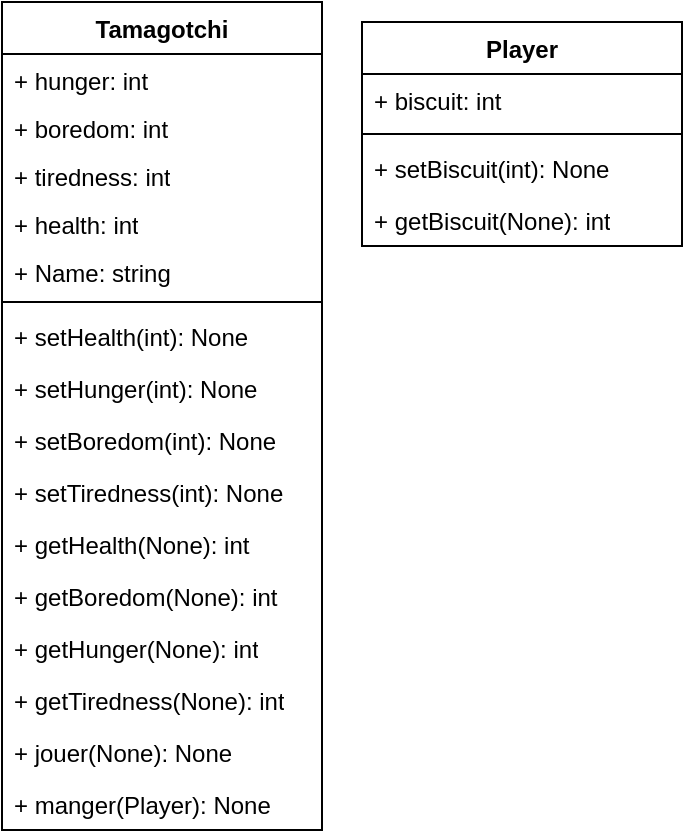 <mxfile version="22.1.17" type="device">
  <diagram name="Page-1" id="WCSzIXKTx7gPJ3h6ug22">
    <mxGraphModel dx="957" dy="514" grid="1" gridSize="10" guides="1" tooltips="1" connect="1" arrows="1" fold="1" page="1" pageScale="1" pageWidth="827" pageHeight="1169" math="0" shadow="0">
      <root>
        <mxCell id="0" />
        <mxCell id="1" parent="0" />
        <mxCell id="0InRnnz6f395V4rvpxKN-1" value="Tamagotchi" style="swimlane;fontStyle=1;align=center;verticalAlign=top;childLayout=stackLayout;horizontal=1;startSize=26;horizontalStack=0;resizeParent=1;resizeParentMax=0;resizeLast=0;collapsible=1;marginBottom=0;whiteSpace=wrap;html=1;" vertex="1" parent="1">
          <mxGeometry x="290" y="70" width="160" height="414" as="geometry">
            <mxRectangle x="290" y="70" width="110" height="30" as="alternateBounds" />
          </mxGeometry>
        </mxCell>
        <mxCell id="0InRnnz6f395V4rvpxKN-2" value="+ hunger: int" style="text;strokeColor=none;fillColor=none;align=left;verticalAlign=top;spacingLeft=4;spacingRight=4;overflow=hidden;rotatable=0;points=[[0,0.5],[1,0.5]];portConstraint=eastwest;whiteSpace=wrap;html=1;" vertex="1" parent="0InRnnz6f395V4rvpxKN-1">
          <mxGeometry y="26" width="160" height="24" as="geometry" />
        </mxCell>
        <mxCell id="0InRnnz6f395V4rvpxKN-6" value="+ boredom: int" style="text;strokeColor=none;fillColor=none;align=left;verticalAlign=top;spacingLeft=4;spacingRight=4;overflow=hidden;rotatable=0;points=[[0,0.5],[1,0.5]];portConstraint=eastwest;whiteSpace=wrap;html=1;" vertex="1" parent="0InRnnz6f395V4rvpxKN-1">
          <mxGeometry y="50" width="160" height="24" as="geometry" />
        </mxCell>
        <mxCell id="0InRnnz6f395V4rvpxKN-8" value="+ tiredness: int" style="text;strokeColor=none;fillColor=none;align=left;verticalAlign=top;spacingLeft=4;spacingRight=4;overflow=hidden;rotatable=0;points=[[0,0.5],[1,0.5]];portConstraint=eastwest;whiteSpace=wrap;html=1;" vertex="1" parent="0InRnnz6f395V4rvpxKN-1">
          <mxGeometry y="74" width="160" height="24" as="geometry" />
        </mxCell>
        <mxCell id="0InRnnz6f395V4rvpxKN-9" value="+ health: int" style="text;strokeColor=none;fillColor=none;align=left;verticalAlign=top;spacingLeft=4;spacingRight=4;overflow=hidden;rotatable=0;points=[[0,0.5],[1,0.5]];portConstraint=eastwest;whiteSpace=wrap;html=1;" vertex="1" parent="0InRnnz6f395V4rvpxKN-1">
          <mxGeometry y="98" width="160" height="24" as="geometry" />
        </mxCell>
        <mxCell id="0InRnnz6f395V4rvpxKN-35" value="+ Name: string" style="text;strokeColor=none;fillColor=none;align=left;verticalAlign=top;spacingLeft=4;spacingRight=4;overflow=hidden;rotatable=0;points=[[0,0.5],[1,0.5]];portConstraint=eastwest;whiteSpace=wrap;html=1;" vertex="1" parent="0InRnnz6f395V4rvpxKN-1">
          <mxGeometry y="122" width="160" height="24" as="geometry" />
        </mxCell>
        <mxCell id="0InRnnz6f395V4rvpxKN-3" value="" style="line;strokeWidth=1;fillColor=none;align=left;verticalAlign=middle;spacingTop=-1;spacingLeft=3;spacingRight=3;rotatable=0;labelPosition=right;points=[];portConstraint=eastwest;strokeColor=inherit;" vertex="1" parent="0InRnnz6f395V4rvpxKN-1">
          <mxGeometry y="146" width="160" height="8" as="geometry" />
        </mxCell>
        <mxCell id="0InRnnz6f395V4rvpxKN-4" value="+ setHealth(int): None" style="text;strokeColor=none;fillColor=none;align=left;verticalAlign=top;spacingLeft=4;spacingRight=4;overflow=hidden;rotatable=0;points=[[0,0.5],[1,0.5]];portConstraint=eastwest;whiteSpace=wrap;html=1;" vertex="1" parent="0InRnnz6f395V4rvpxKN-1">
          <mxGeometry y="154" width="160" height="26" as="geometry" />
        </mxCell>
        <mxCell id="0InRnnz6f395V4rvpxKN-10" value="+ setHunger(int): None" style="text;strokeColor=none;fillColor=none;align=left;verticalAlign=top;spacingLeft=4;spacingRight=4;overflow=hidden;rotatable=0;points=[[0,0.5],[1,0.5]];portConstraint=eastwest;whiteSpace=wrap;html=1;" vertex="1" parent="0InRnnz6f395V4rvpxKN-1">
          <mxGeometry y="180" width="160" height="26" as="geometry" />
        </mxCell>
        <mxCell id="0InRnnz6f395V4rvpxKN-11" value="+ setBoredom(int): None" style="text;strokeColor=none;fillColor=none;align=left;verticalAlign=top;spacingLeft=4;spacingRight=4;overflow=hidden;rotatable=0;points=[[0,0.5],[1,0.5]];portConstraint=eastwest;whiteSpace=wrap;html=1;" vertex="1" parent="0InRnnz6f395V4rvpxKN-1">
          <mxGeometry y="206" width="160" height="26" as="geometry" />
        </mxCell>
        <mxCell id="0InRnnz6f395V4rvpxKN-12" value="+ setTiredness(int): None" style="text;strokeColor=none;fillColor=none;align=left;verticalAlign=top;spacingLeft=4;spacingRight=4;overflow=hidden;rotatable=0;points=[[0,0.5],[1,0.5]];portConstraint=eastwest;whiteSpace=wrap;html=1;" vertex="1" parent="0InRnnz6f395V4rvpxKN-1">
          <mxGeometry y="232" width="160" height="26" as="geometry" />
        </mxCell>
        <mxCell id="0InRnnz6f395V4rvpxKN-14" value="+ getHealth(None): int" style="text;strokeColor=none;fillColor=none;align=left;verticalAlign=top;spacingLeft=4;spacingRight=4;overflow=hidden;rotatable=0;points=[[0,0.5],[1,0.5]];portConstraint=eastwest;whiteSpace=wrap;html=1;" vertex="1" parent="0InRnnz6f395V4rvpxKN-1">
          <mxGeometry y="258" width="160" height="26" as="geometry" />
        </mxCell>
        <mxCell id="0InRnnz6f395V4rvpxKN-16" value="+ getBoredom(None): int" style="text;strokeColor=none;fillColor=none;align=left;verticalAlign=top;spacingLeft=4;spacingRight=4;overflow=hidden;rotatable=0;points=[[0,0.5],[1,0.5]];portConstraint=eastwest;whiteSpace=wrap;html=1;" vertex="1" parent="0InRnnz6f395V4rvpxKN-1">
          <mxGeometry y="284" width="160" height="26" as="geometry" />
        </mxCell>
        <mxCell id="0InRnnz6f395V4rvpxKN-17" value="+ getHunger(None): int" style="text;strokeColor=none;fillColor=none;align=left;verticalAlign=top;spacingLeft=4;spacingRight=4;overflow=hidden;rotatable=0;points=[[0,0.5],[1,0.5]];portConstraint=eastwest;whiteSpace=wrap;html=1;" vertex="1" parent="0InRnnz6f395V4rvpxKN-1">
          <mxGeometry y="310" width="160" height="26" as="geometry" />
        </mxCell>
        <mxCell id="0InRnnz6f395V4rvpxKN-15" value="+ getTiredness(None): int" style="text;strokeColor=none;fillColor=none;align=left;verticalAlign=top;spacingLeft=4;spacingRight=4;overflow=hidden;rotatable=0;points=[[0,0.5],[1,0.5]];portConstraint=eastwest;whiteSpace=wrap;html=1;" vertex="1" parent="0InRnnz6f395V4rvpxKN-1">
          <mxGeometry y="336" width="160" height="26" as="geometry" />
        </mxCell>
        <mxCell id="0InRnnz6f395V4rvpxKN-18" value="+ jouer(None): None&lt;br&gt;" style="text;strokeColor=none;fillColor=none;align=left;verticalAlign=top;spacingLeft=4;spacingRight=4;overflow=hidden;rotatable=0;points=[[0,0.5],[1,0.5]];portConstraint=eastwest;whiteSpace=wrap;html=1;" vertex="1" parent="0InRnnz6f395V4rvpxKN-1">
          <mxGeometry y="362" width="160" height="26" as="geometry" />
        </mxCell>
        <mxCell id="0InRnnz6f395V4rvpxKN-19" value="+ manger(Player): None" style="text;strokeColor=none;fillColor=none;align=left;verticalAlign=top;spacingLeft=4;spacingRight=4;overflow=hidden;rotatable=0;points=[[0,0.5],[1,0.5]];portConstraint=eastwest;whiteSpace=wrap;html=1;" vertex="1" parent="0InRnnz6f395V4rvpxKN-1">
          <mxGeometry y="388" width="160" height="26" as="geometry" />
        </mxCell>
        <mxCell id="0InRnnz6f395V4rvpxKN-26" value="Player" style="swimlane;fontStyle=1;align=center;verticalAlign=top;childLayout=stackLayout;horizontal=1;startSize=26;horizontalStack=0;resizeParent=1;resizeParentMax=0;resizeLast=0;collapsible=1;marginBottom=0;whiteSpace=wrap;html=1;" vertex="1" parent="1">
          <mxGeometry x="470" y="80" width="160" height="112" as="geometry" />
        </mxCell>
        <mxCell id="0InRnnz6f395V4rvpxKN-21" value="+ biscuit: int" style="text;strokeColor=none;fillColor=none;align=left;verticalAlign=top;spacingLeft=4;spacingRight=4;overflow=hidden;rotatable=0;points=[[0,0.5],[1,0.5]];portConstraint=eastwest;whiteSpace=wrap;html=1;" vertex="1" parent="0InRnnz6f395V4rvpxKN-26">
          <mxGeometry y="26" width="160" height="26" as="geometry" />
        </mxCell>
        <mxCell id="0InRnnz6f395V4rvpxKN-28" value="" style="line;strokeWidth=1;fillColor=none;align=left;verticalAlign=middle;spacingTop=-1;spacingLeft=3;spacingRight=3;rotatable=0;labelPosition=right;points=[];portConstraint=eastwest;strokeColor=inherit;" vertex="1" parent="0InRnnz6f395V4rvpxKN-26">
          <mxGeometry y="52" width="160" height="8" as="geometry" />
        </mxCell>
        <mxCell id="0InRnnz6f395V4rvpxKN-24" value="+ setBiscuit(int): None" style="text;strokeColor=none;fillColor=none;align=left;verticalAlign=top;spacingLeft=4;spacingRight=4;overflow=hidden;rotatable=0;points=[[0,0.5],[1,0.5]];portConstraint=eastwest;whiteSpace=wrap;html=1;" vertex="1" parent="0InRnnz6f395V4rvpxKN-26">
          <mxGeometry y="60" width="160" height="26" as="geometry" />
        </mxCell>
        <mxCell id="0InRnnz6f395V4rvpxKN-25" value="+ getBiscuit(None): int" style="text;strokeColor=none;fillColor=none;align=left;verticalAlign=top;spacingLeft=4;spacingRight=4;overflow=hidden;rotatable=0;points=[[0,0.5],[1,0.5]];portConstraint=eastwest;whiteSpace=wrap;html=1;" vertex="1" parent="0InRnnz6f395V4rvpxKN-26">
          <mxGeometry y="86" width="160" height="26" as="geometry" />
        </mxCell>
      </root>
    </mxGraphModel>
  </diagram>
</mxfile>
